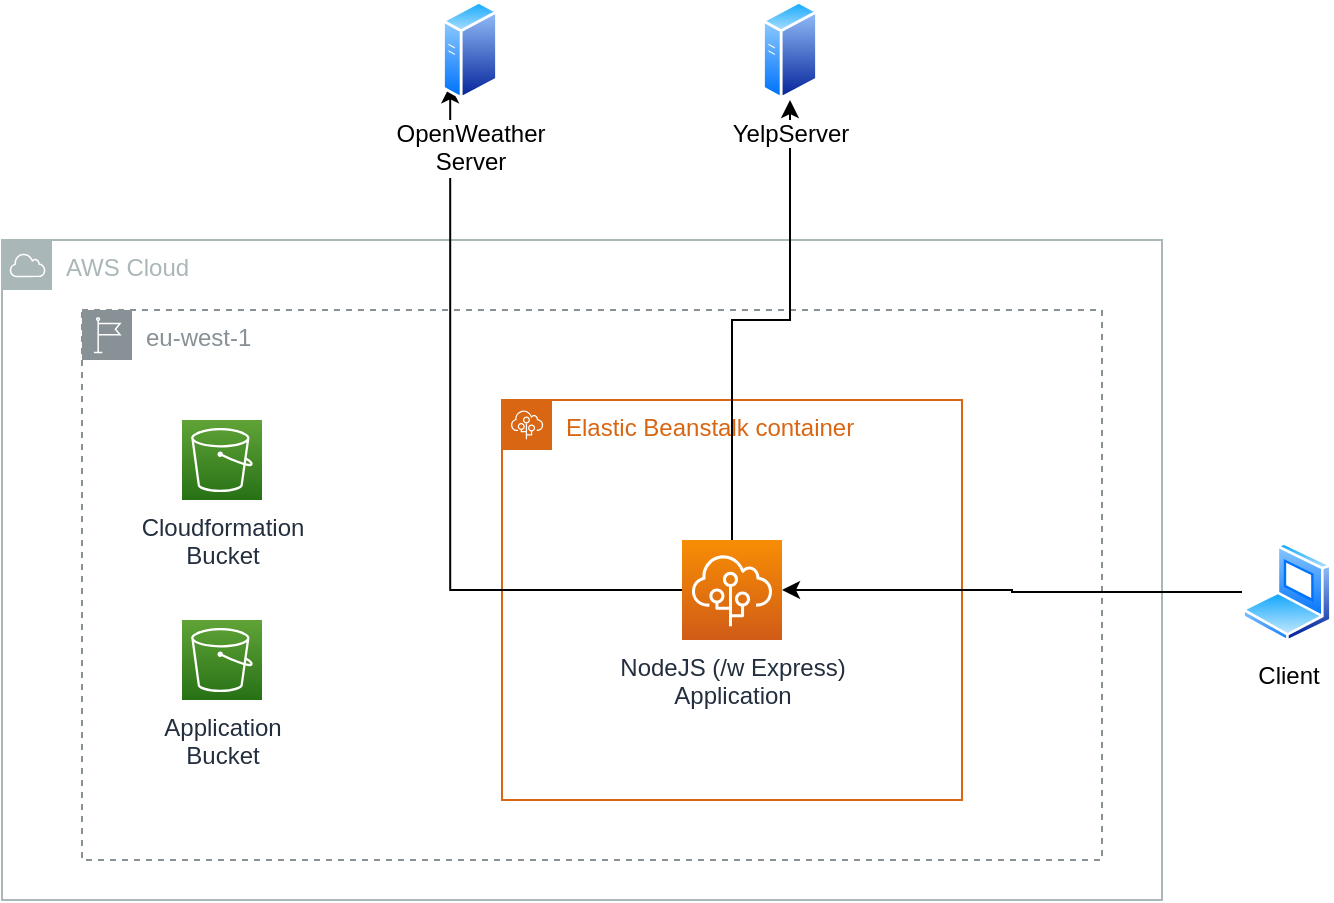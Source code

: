<mxfile version="18.1.3" type="device"><diagram id="uTURdgEDFPic6dlKbYEY" name="Page-1"><mxGraphModel dx="1455" dy="938" grid="1" gridSize="10" guides="1" tooltips="1" connect="1" arrows="1" fold="1" page="1" pageScale="1" pageWidth="827" pageHeight="1169" math="0" shadow="0"><root><mxCell id="0"/><mxCell id="1" parent="0"/><mxCell id="B9Td1uAInoJy6iRZO0Q8-1" value="AWS Cloud" style="sketch=0;outlineConnect=0;gradientColor=none;html=1;whiteSpace=wrap;fontSize=12;fontStyle=0;shape=mxgraph.aws4.group;grIcon=mxgraph.aws4.group_aws_cloud;strokeColor=#AAB7B8;fillColor=none;verticalAlign=top;align=left;spacingLeft=30;fontColor=#AAB7B8;dashed=0;" vertex="1" parent="1"><mxGeometry x="350" y="250" width="580" height="330" as="geometry"/></mxCell><mxCell id="B9Td1uAInoJy6iRZO0Q8-2" value="eu-west-1" style="sketch=0;outlineConnect=0;gradientColor=none;html=1;whiteSpace=wrap;fontSize=12;fontStyle=0;shape=mxgraph.aws4.group;grIcon=mxgraph.aws4.group_region;strokeColor=#879196;fillColor=none;verticalAlign=top;align=left;spacingLeft=30;fontColor=#879196;dashed=1;" vertex="1" parent="1"><mxGeometry x="390" y="285" width="510" height="275" as="geometry"/></mxCell><mxCell id="B9Td1uAInoJy6iRZO0Q8-3" value="Cloudformation&lt;br&gt;Bucket" style="sketch=0;points=[[0,0,0],[0.25,0,0],[0.5,0,0],[0.75,0,0],[1,0,0],[0,1,0],[0.25,1,0],[0.5,1,0],[0.75,1,0],[1,1,0],[0,0.25,0],[0,0.5,0],[0,0.75,0],[1,0.25,0],[1,0.5,0],[1,0.75,0]];outlineConnect=0;fontColor=#232F3E;gradientColor=#60A337;gradientDirection=north;fillColor=#277116;strokeColor=#ffffff;dashed=0;verticalLabelPosition=bottom;verticalAlign=top;align=center;html=1;fontSize=12;fontStyle=0;aspect=fixed;shape=mxgraph.aws4.resourceIcon;resIcon=mxgraph.aws4.s3;" vertex="1" parent="1"><mxGeometry x="440" y="340" width="40" height="40" as="geometry"/></mxCell><mxCell id="B9Td1uAInoJy6iRZO0Q8-4" value="Application&lt;br&gt;Bucket" style="sketch=0;points=[[0,0,0],[0.25,0,0],[0.5,0,0],[0.75,0,0],[1,0,0],[0,1,0],[0.25,1,0],[0.5,1,0],[0.75,1,0],[1,1,0],[0,0.25,0],[0,0.5,0],[0,0.75,0],[1,0.25,0],[1,0.5,0],[1,0.75,0]];outlineConnect=0;fontColor=#232F3E;gradientColor=#60A337;gradientDirection=north;fillColor=#277116;strokeColor=#ffffff;dashed=0;verticalLabelPosition=bottom;verticalAlign=top;align=center;html=1;fontSize=12;fontStyle=0;aspect=fixed;shape=mxgraph.aws4.resourceIcon;resIcon=mxgraph.aws4.s3;" vertex="1" parent="1"><mxGeometry x="440" y="440" width="40" height="40" as="geometry"/></mxCell><mxCell id="B9Td1uAInoJy6iRZO0Q8-5" value="Elastic Beanstalk container" style="points=[[0,0],[0.25,0],[0.5,0],[0.75,0],[1,0],[1,0.25],[1,0.5],[1,0.75],[1,1],[0.75,1],[0.5,1],[0.25,1],[0,1],[0,0.75],[0,0.5],[0,0.25]];outlineConnect=0;gradientColor=none;html=1;whiteSpace=wrap;fontSize=12;fontStyle=0;container=1;pointerEvents=0;collapsible=0;recursiveResize=0;shape=mxgraph.aws4.group;grIcon=mxgraph.aws4.group_elastic_beanstalk;strokeColor=#D86613;fillColor=none;verticalAlign=top;align=left;spacingLeft=30;fontColor=#D86613;dashed=0;" vertex="1" parent="1"><mxGeometry x="600" y="330" width="230" height="200" as="geometry"/></mxCell><mxCell id="B9Td1uAInoJy6iRZO0Q8-9" style="edgeStyle=orthogonalEdgeStyle;rounded=0;orthogonalLoop=1;jettySize=auto;html=1;entryX=0.5;entryY=1;entryDx=0;entryDy=0;" edge="1" parent="1" source="B9Td1uAInoJy6iRZO0Q8-6" target="B9Td1uAInoJy6iRZO0Q8-8"><mxGeometry relative="1" as="geometry"/></mxCell><mxCell id="B9Td1uAInoJy6iRZO0Q8-10" style="edgeStyle=orthogonalEdgeStyle;rounded=0;orthogonalLoop=1;jettySize=auto;html=1;entryX=0;entryY=1;entryDx=0;entryDy=0;" edge="1" parent="1" source="B9Td1uAInoJy6iRZO0Q8-6" target="B9Td1uAInoJy6iRZO0Q8-7"><mxGeometry relative="1" as="geometry"/></mxCell><mxCell id="B9Td1uAInoJy6iRZO0Q8-6" value="NodeJS (/w Express)&lt;br&gt;Application" style="sketch=0;points=[[0,0,0],[0.25,0,0],[0.5,0,0],[0.75,0,0],[1,0,0],[0,1,0],[0.25,1,0],[0.5,1,0],[0.75,1,0],[1,1,0],[0,0.25,0],[0,0.5,0],[0,0.75,0],[1,0.25,0],[1,0.5,0],[1,0.75,0]];outlineConnect=0;fontColor=#232F3E;gradientColor=#F78E04;gradientDirection=north;fillColor=#D05C17;strokeColor=#ffffff;dashed=0;verticalLabelPosition=bottom;verticalAlign=top;align=center;html=1;fontSize=12;fontStyle=0;aspect=fixed;shape=mxgraph.aws4.resourceIcon;resIcon=mxgraph.aws4.elastic_beanstalk;" vertex="1" parent="1"><mxGeometry x="690" y="400" width="50" height="50" as="geometry"/></mxCell><mxCell id="B9Td1uAInoJy6iRZO0Q8-7" value="OpenWeather&lt;br&gt;Server" style="aspect=fixed;perimeter=ellipsePerimeter;html=1;align=center;shadow=0;dashed=0;spacingTop=3;image;image=img/lib/active_directory/generic_server.svg;" vertex="1" parent="1"><mxGeometry x="570" y="130" width="28.0" height="50" as="geometry"/></mxCell><mxCell id="B9Td1uAInoJy6iRZO0Q8-8" value="YelpServer" style="aspect=fixed;perimeter=ellipsePerimeter;html=1;align=center;shadow=0;dashed=0;spacingTop=3;image;image=img/lib/active_directory/generic_server.svg;" vertex="1" parent="1"><mxGeometry x="730" y="130" width="28.0" height="50" as="geometry"/></mxCell><mxCell id="B9Td1uAInoJy6iRZO0Q8-13" style="edgeStyle=orthogonalEdgeStyle;rounded=0;orthogonalLoop=1;jettySize=auto;html=1;" edge="1" parent="1" source="B9Td1uAInoJy6iRZO0Q8-12" target="B9Td1uAInoJy6iRZO0Q8-6"><mxGeometry relative="1" as="geometry"/></mxCell><mxCell id="B9Td1uAInoJy6iRZO0Q8-12" value="Client" style="aspect=fixed;perimeter=ellipsePerimeter;html=1;align=center;shadow=0;dashed=0;spacingTop=3;image;image=img/lib/active_directory/laptop_client.svg;" vertex="1" parent="1"><mxGeometry x="970" y="401" width="45" height="50" as="geometry"/></mxCell></root></mxGraphModel></diagram></mxfile>